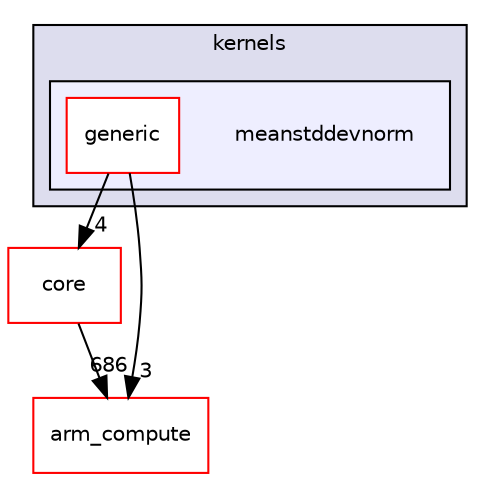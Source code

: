 digraph "src/cpu/kernels/meanstddevnorm" {
  compound=true
  node [ fontsize="10", fontname="Helvetica"];
  edge [ labelfontsize="10", labelfontname="Helvetica"];
  subgraph clusterdir_1de7bcbbdec2bf3559cb3c688662d4f5 {
    graph [ bgcolor="#ddddee", pencolor="black", label="kernels" fontname="Helvetica", fontsize="10", URL="dir_1de7bcbbdec2bf3559cb3c688662d4f5.xhtml"]
  subgraph clusterdir_58875202a40cbba5decff417ceac9752 {
    graph [ bgcolor="#eeeeff", pencolor="black", label="" URL="dir_58875202a40cbba5decff417ceac9752.xhtml"];
    dir_58875202a40cbba5decff417ceac9752 [shape=plaintext label="meanstddevnorm"];
  dir_d4584240033af5aa2f3fe3bbd7b0af82 [shape=box label="generic" fillcolor="white" style="filled" color="red" URL="dir_d4584240033af5aa2f3fe3bbd7b0af82.xhtml"];
  }
  }
  dir_aebb8dcc11953d78e620bbef0b9e2183 [shape=box label="core" fillcolor="white" style="filled" color="red" URL="dir_aebb8dcc11953d78e620bbef0b9e2183.xhtml"];
  dir_214608ef36d61442cb2b0c1c4e9a7def [shape=box label="arm_compute" fillcolor="white" style="filled" color="red" URL="dir_214608ef36d61442cb2b0c1c4e9a7def.xhtml"];
  dir_d4584240033af5aa2f3fe3bbd7b0af82->dir_aebb8dcc11953d78e620bbef0b9e2183 [headlabel="4", labeldistance=1.5 headhref="dir_000461_000017.xhtml"];
  dir_d4584240033af5aa2f3fe3bbd7b0af82->dir_214608ef36d61442cb2b0c1c4e9a7def [headlabel="3", labeldistance=1.5 headhref="dir_000461_000000.xhtml"];
  dir_aebb8dcc11953d78e620bbef0b9e2183->dir_214608ef36d61442cb2b0c1c4e9a7def [headlabel="686", labeldistance=1.5 headhref="dir_000017_000000.xhtml"];
}
